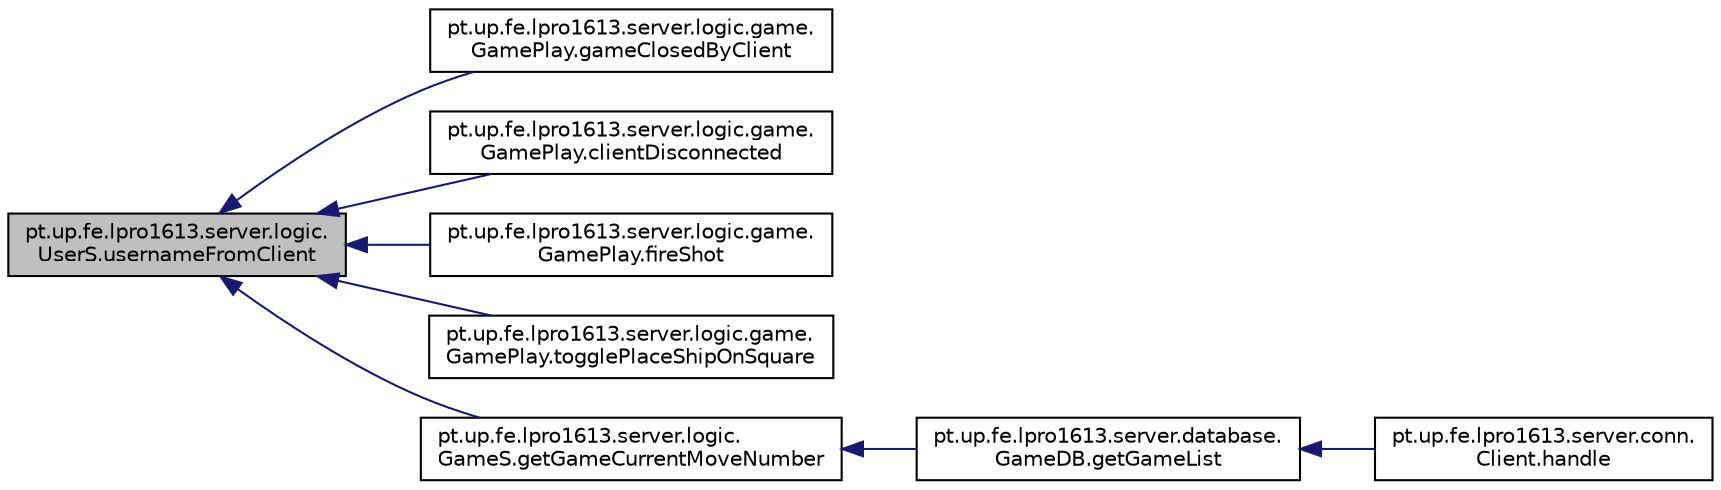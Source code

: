 digraph "pt.up.fe.lpro1613.server.logic.UserS.usernameFromClient"
{
  edge [fontname="Helvetica",fontsize="10",labelfontname="Helvetica",labelfontsize="10"];
  node [fontname="Helvetica",fontsize="10",shape=record];
  rankdir="LR";
  Node82 [label="pt.up.fe.lpro1613.server.logic.\lUserS.usernameFromClient",height=0.2,width=0.4,color="black", fillcolor="grey75", style="filled", fontcolor="black"];
  Node82 -> Node83 [dir="back",color="midnightblue",fontsize="10",style="solid",fontname="Helvetica"];
  Node83 [label="pt.up.fe.lpro1613.server.logic.game.\lGamePlay.gameClosedByClient",height=0.2,width=0.4,color="black", fillcolor="white", style="filled",URL="$classpt_1_1up_1_1fe_1_1lpro1613_1_1server_1_1logic_1_1game_1_1_game_play.html#a2456fd5c4981a6e04553bb77b749041c"];
  Node82 -> Node84 [dir="back",color="midnightblue",fontsize="10",style="solid",fontname="Helvetica"];
  Node84 [label="pt.up.fe.lpro1613.server.logic.game.\lGamePlay.clientDisconnected",height=0.2,width=0.4,color="black", fillcolor="white", style="filled",URL="$classpt_1_1up_1_1fe_1_1lpro1613_1_1server_1_1logic_1_1game_1_1_game_play.html#a23edaada7de872711e0cfe61163dec57"];
  Node82 -> Node85 [dir="back",color="midnightblue",fontsize="10",style="solid",fontname="Helvetica"];
  Node85 [label="pt.up.fe.lpro1613.server.logic.game.\lGamePlay.fireShot",height=0.2,width=0.4,color="black", fillcolor="white", style="filled",URL="$classpt_1_1up_1_1fe_1_1lpro1613_1_1server_1_1logic_1_1game_1_1_game_play.html#aa8ed98597766510e3ba9f804c61cded8"];
  Node82 -> Node86 [dir="back",color="midnightblue",fontsize="10",style="solid",fontname="Helvetica"];
  Node86 [label="pt.up.fe.lpro1613.server.logic.game.\lGamePlay.togglePlaceShipOnSquare",height=0.2,width=0.4,color="black", fillcolor="white", style="filled",URL="$classpt_1_1up_1_1fe_1_1lpro1613_1_1server_1_1logic_1_1game_1_1_game_play.html#a6fcb90a31171ecfc5a9ed4f41b2396ee"];
  Node82 -> Node87 [dir="back",color="midnightblue",fontsize="10",style="solid",fontname="Helvetica"];
  Node87 [label="pt.up.fe.lpro1613.server.logic.\lGameS.getGameCurrentMoveNumber",height=0.2,width=0.4,color="black", fillcolor="white", style="filled",URL="$classpt_1_1up_1_1fe_1_1lpro1613_1_1server_1_1logic_1_1_game_s.html#a7ba4f1f49645551b9b9537981b66e6e9"];
  Node87 -> Node88 [dir="back",color="midnightblue",fontsize="10",style="solid",fontname="Helvetica"];
  Node88 [label="pt.up.fe.lpro1613.server.database.\lGameDB.getGameList",height=0.2,width=0.4,color="black", fillcolor="white", style="filled",URL="$classpt_1_1up_1_1fe_1_1lpro1613_1_1server_1_1database_1_1_game_d_b.html#a4c567854868d16ae9b919c0655be65a7"];
  Node88 -> Node89 [dir="back",color="midnightblue",fontsize="10",style="solid",fontname="Helvetica"];
  Node89 [label="pt.up.fe.lpro1613.server.conn.\lClient.handle",height=0.2,width=0.4,color="black", fillcolor="white", style="filled",URL="$classpt_1_1up_1_1fe_1_1lpro1613_1_1server_1_1conn_1_1_client.html#a81efbd1e6b06189da5c814ac767a4a98"];
}

